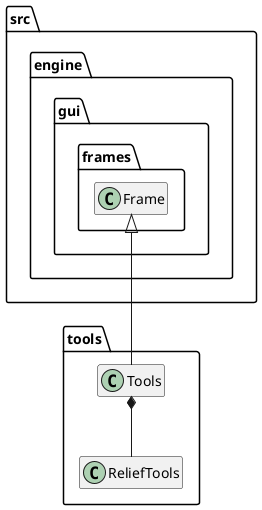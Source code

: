 @startuml

' Template file to use to create the diagrams od the packages.
' Every file must have a sub part called INTERNAL with the internal connections of the package and
' a sub part called EXTERNAL with the external parts.

!startsub INTERNAL

package tools {
    class Tools
    class ReliefTools
}

Tools *-- ReliefTools
!endsub

Tools -u-|> src.engine.gui.frames.Frame
hide members

!if (%false())
    !startsub EXTERNAL
       Tools -u-|> Frame
    !endsub
!endif

@enduml